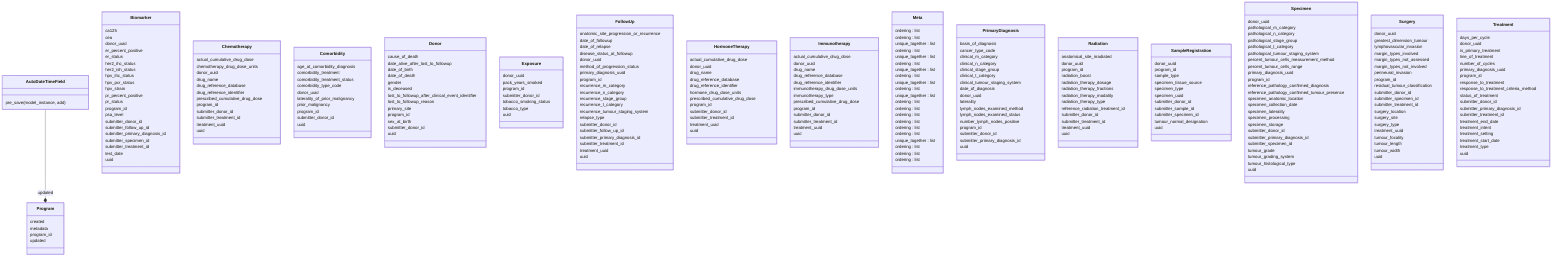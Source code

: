 classDiagram
  class AutoDateTimeField {
    pre_save(model_instance, add)
  }
  class Biomarker {
    ca125
    cea
    donor_uuid
    er_percent_positive
    er_status
    her2_ihc_status
    her2_ish_status
    hpv_ihc_status
    hpv_pcr_status
    hpv_strain
    pr_percent_positive
    pr_status
    program_id
    psa_level
    submitter_donor_id
    submitter_follow_up_id
    submitter_primary_diagnosis_id
    submitter_specimen_id
    submitter_treatment_id
    test_date
    uuid
  }
  class Chemotherapy {
    actual_cumulative_drug_dose
    chemotherapy_drug_dose_units
    donor_uuid
    drug_name
    drug_reference_database
    drug_reference_identifier
    prescribed_cumulative_drug_dose
    program_id
    submitter_donor_id
    submitter_treatment_id
    treatment_uuid
    uuid
  }
  class Comorbidity {
    age_at_comorbidity_diagnosis
    comorbidity_treatment
    comorbidity_treatment_status
    comorbidity_type_code
    donor_uuid
    laterality_of_prior_malignancy
    prior_malignancy
    program_id
    submitter_donor_id
    uuid
  }
  class Donor {
    cause_of_death
    date_alive_after_lost_to_followup
    date_of_birth
    date_of_death
    gender
    is_deceased
    lost_to_followup_after_clinical_event_identifier
    lost_to_followup_reason
    primary_site
    program_id
    sex_at_birth
    submitter_donor_id
    uuid
  }
  class Exposure {
    donor_uuid
    pack_years_smoked
    program_id
    submitter_donor_id
    tobacco_smoking_status
    tobacco_type
    uuid
  }
  class FollowUp {
    anatomic_site_progression_or_recurrence
    date_of_followup
    date_of_relapse
    disease_status_at_followup
    donor_uuid
    method_of_progression_status
    primary_diagnosis_uuid
    program_id
    recurrence_m_category
    recurrence_n_category
    recurrence_stage_group
    recurrence_t_category
    recurrence_tumour_staging_system
    relapse_type
    submitter_donor_id
    submitter_follow_up_id
    submitter_primary_diagnosis_id
    submitter_treatment_id
    treatment_uuid
    uuid
  }
  class HormoneTherapy {
    actual_cumulative_drug_dose
    donor_uuid
    drug_name
    drug_reference_database
    drug_reference_identifier
    hormone_drug_dose_units
    prescribed_cumulative_drug_dose
    program_id
    submitter_donor_id
    submitter_treatment_id
    treatment_uuid
    uuid
  }
  class Immunotherapy {
    actual_cumulative_drug_dose
    donor_uuid
    drug_name
    drug_reference_database
    drug_reference_identifier
    immunotherapy_drug_dose_units
    immunotherapy_type
    prescribed_cumulative_drug_dose
    program_id
    submitter_donor_id
    submitter_treatment_id
    treatment_uuid
    uuid
  }
  class Meta {
    ordering : list
  }
  class Meta {
    ordering : list
    unique_together : list
  }
  class Meta {
    ordering : list
    unique_together : list
  }
  class Meta {
    ordering : list
    unique_together : list
  }
  class Meta {
    ordering : list
    unique_together : list
  }
  class Meta {
    ordering : list
    unique_together : list
  }
  class Meta {
    ordering : list
  }
  class Meta {
    ordering : list
  }
  class Meta {
    ordering : list
  }
  class Meta {
    ordering : list
  }
  class Meta {
    ordering : list
  }
  class Meta {
    ordering : list
    unique_together : list
  }
  class Meta {
    ordering : list
  }
  class Meta {
    ordering : list
  }
  class Meta {
    ordering : list
  }
  class PrimaryDiagnosis {
    basis_of_diagnosis
    cancer_type_code
    clinical_m_category
    clinical_n_category
    clinical_stage_group
    clinical_t_category
    clinical_tumour_staging_system
    date_of_diagnosis
    donor_uuid
    laterality
    lymph_nodes_examined_method
    lymph_nodes_examined_status
    number_lymph_nodes_positive
    program_id
    submitter_donor_id
    submitter_primary_diagnosis_id
    uuid
  }
  class Program {
    created
    metadata
    program_id
    updated
  }
  class Radiation {
    anatomical_site_irradiated
    donor_uuid
    program_id
    radiation_boost
    radiation_therapy_dosage
    radiation_therapy_fractions
    radiation_therapy_modality
    radiation_therapy_type
    reference_radiation_treatment_id
    submitter_donor_id
    submitter_treatment_id
    treatment_uuid
    uuid
  }
  class SampleRegistration {
    donor_uuid
    program_id
    sample_type
    specimen_tissue_source
    specimen_type
    specimen_uuid
    submitter_donor_id
    submitter_sample_id
    submitter_specimen_id
    tumour_normal_designation
    uuid
  }
  class Specimen {
    donor_uuid
    pathological_m_category
    pathological_n_category
    pathological_stage_group
    pathological_t_category
    pathological_tumour_staging_system
    percent_tumour_cells_measurement_method
    percent_tumour_cells_range
    primary_diagnosis_uuid
    program_id
    reference_pathology_confirmed_diagnosis
    reference_pathology_confirmed_tumour_presence
    specimen_anatomic_location
    specimen_collection_date
    specimen_laterality
    specimen_processing
    specimen_storage
    submitter_donor_id
    submitter_primary_diagnosis_id
    submitter_specimen_id
    tumour_grade
    tumour_grading_system
    tumour_histological_type
    uuid
  }
  class Surgery {
    donor_uuid
    greatest_dimension_tumour
    lymphovascular_invasion
    margin_types_involved
    margin_types_not_assessed
    margin_types_not_involved
    perineural_invasion
    program_id
    residual_tumour_classification
    submitter_donor_id
    submitter_specimen_id
    submitter_treatment_id
    surgery_location
    surgery_site
    surgery_type
    treatment_uuid
    tumour_focality
    tumour_length
    tumour_width
    uuid
  }
  class Treatment {
    days_per_cycle
    donor_uuid
    is_primary_treatment
    line_of_treatment
    number_of_cycles
    primary_diagnosis_uuid
    program_id
    response_to_treatment
    response_to_treatment_criteria_method
    status_of_treatment
    submitter_donor_id
    submitter_primary_diagnosis_id
    submitter_treatment_id
    treatment_end_date
    treatment_intent
    treatment_setting
    treatment_start_date
    treatment_type
    uuid
  }
  AutoDateTimeField --* Program : updated